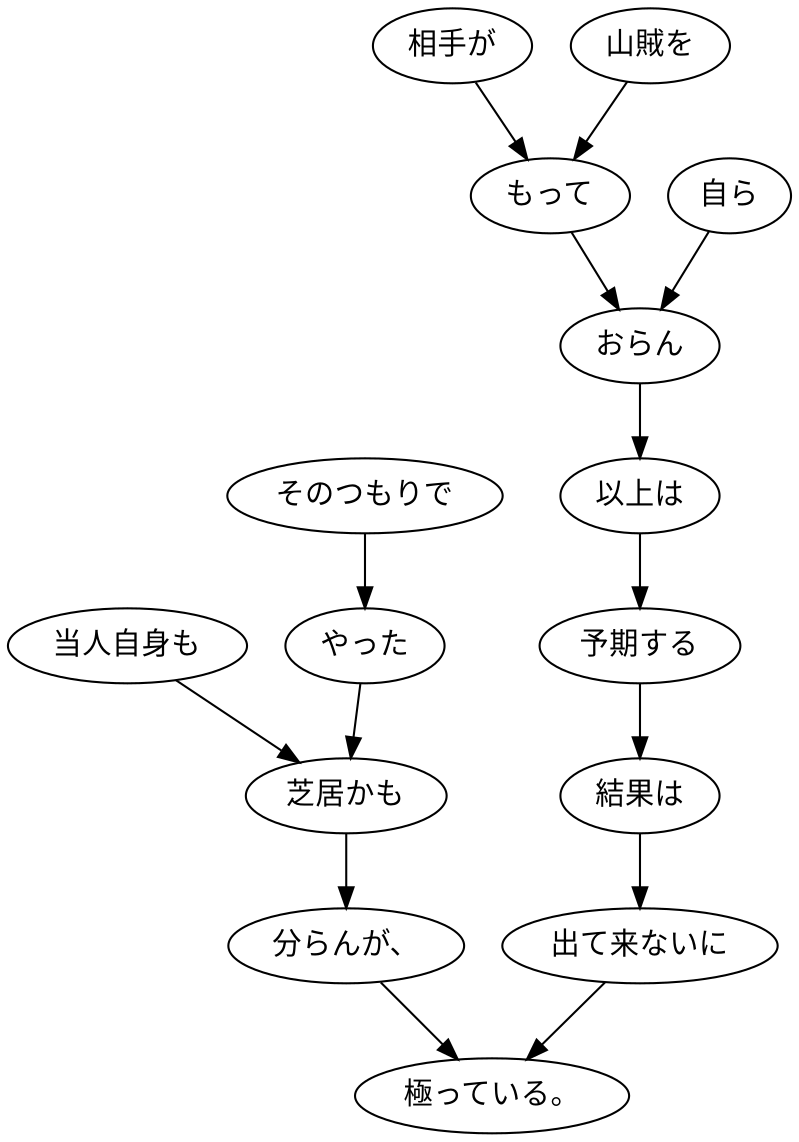digraph graph4479 {
	node0 [label="当人自身も"];
	node1 [label="そのつもりで"];
	node2 [label="やった"];
	node3 [label="芝居かも"];
	node4 [label="分らんが、"];
	node5 [label="相手が"];
	node6 [label="山賊を"];
	node7 [label="もって"];
	node8 [label="自ら"];
	node9 [label="おらん"];
	node10 [label="以上は"];
	node11 [label="予期する"];
	node12 [label="結果は"];
	node13 [label="出て来ないに"];
	node14 [label="極っている。"];
	node0 -> node3;
	node1 -> node2;
	node2 -> node3;
	node3 -> node4;
	node4 -> node14;
	node5 -> node7;
	node6 -> node7;
	node7 -> node9;
	node8 -> node9;
	node9 -> node10;
	node10 -> node11;
	node11 -> node12;
	node12 -> node13;
	node13 -> node14;
}
